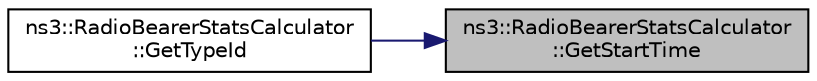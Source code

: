digraph "ns3::RadioBearerStatsCalculator::GetStartTime"
{
 // LATEX_PDF_SIZE
  edge [fontname="Helvetica",fontsize="10",labelfontname="Helvetica",labelfontsize="10"];
  node [fontname="Helvetica",fontsize="10",shape=record];
  rankdir="RL";
  Node1 [label="ns3::RadioBearerStatsCalculator\l::GetStartTime",height=0.2,width=0.4,color="black", fillcolor="grey75", style="filled", fontcolor="black",tooltip=" "];
  Node1 -> Node2 [dir="back",color="midnightblue",fontsize="10",style="solid",fontname="Helvetica"];
  Node2 [label="ns3::RadioBearerStatsCalculator\l::GetTypeId",height=0.2,width=0.4,color="black", fillcolor="white", style="filled",URL="$classns3_1_1_radio_bearer_stats_calculator.html#a2aacc2d4dcc4377e3a96e0891d867b60",tooltip="Register this type."];
}
